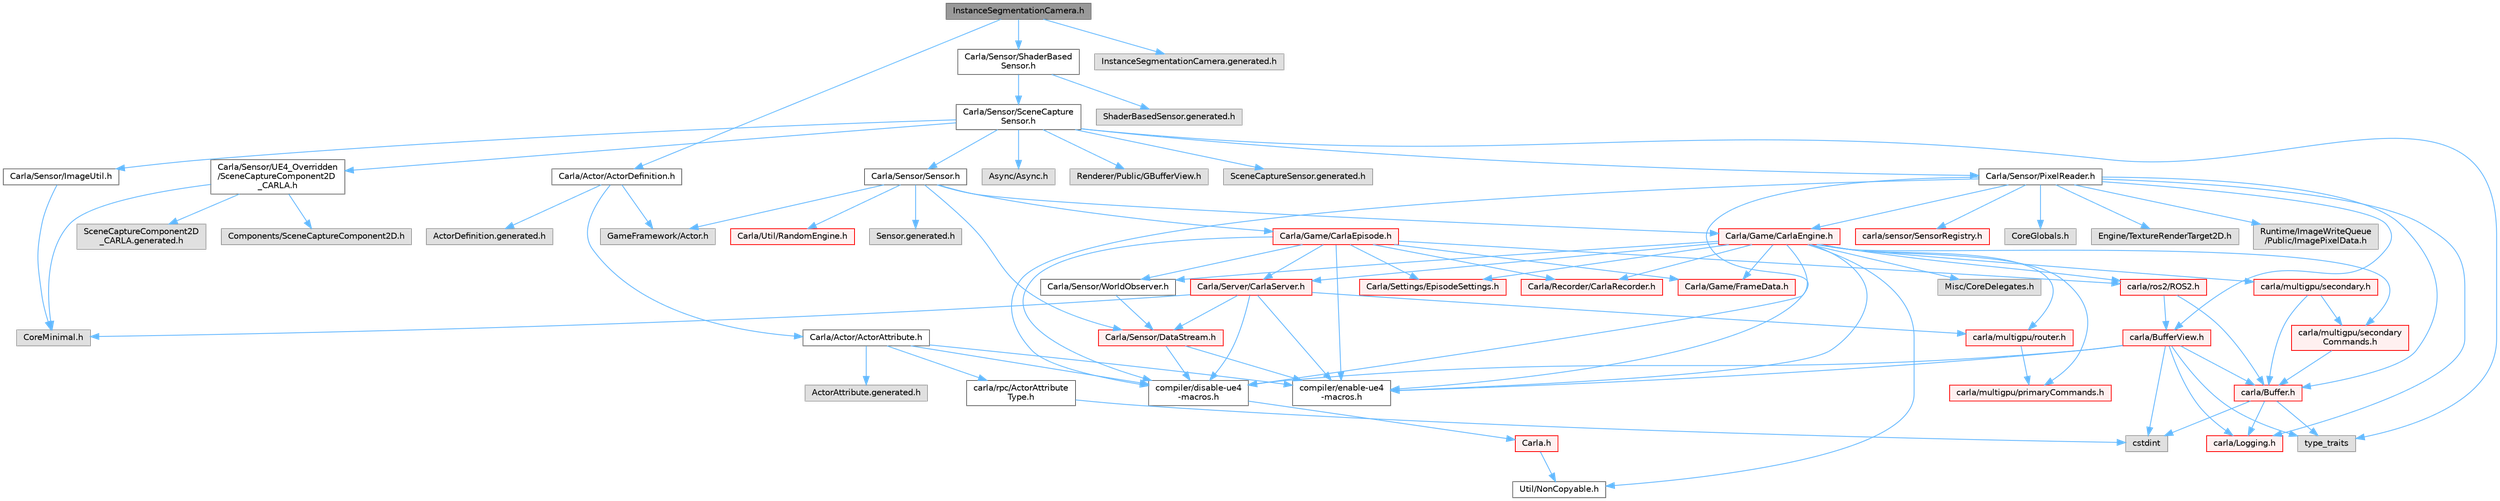 digraph "InstanceSegmentationCamera.h"
{
 // INTERACTIVE_SVG=YES
 // LATEX_PDF_SIZE
  bgcolor="transparent";
  edge [fontname=Helvetica,fontsize=10,labelfontname=Helvetica,labelfontsize=10];
  node [fontname=Helvetica,fontsize=10,shape=box,height=0.2,width=0.4];
  Node1 [id="Node000001",label="InstanceSegmentationCamera.h",height=0.2,width=0.4,color="gray40", fillcolor="grey60", style="filled", fontcolor="black",tooltip=" "];
  Node1 -> Node2 [id="edge1_Node000001_Node000002",color="steelblue1",style="solid",tooltip=" "];
  Node2 [id="Node000002",label="Carla/Sensor/ShaderBased\lSensor.h",height=0.2,width=0.4,color="grey40", fillcolor="white", style="filled",URL="$da/d69/ShaderBasedSensor_8h.html",tooltip=" "];
  Node2 -> Node3 [id="edge2_Node000002_Node000003",color="steelblue1",style="solid",tooltip=" "];
  Node3 [id="Node000003",label="Carla/Sensor/SceneCapture\lSensor.h",height=0.2,width=0.4,color="grey40", fillcolor="white", style="filled",URL="$d8/d95/SceneCaptureSensor_8h.html",tooltip=" "];
  Node3 -> Node4 [id="edge3_Node000003_Node000004",color="steelblue1",style="solid",tooltip=" "];
  Node4 [id="Node000004",label="Carla/Sensor/PixelReader.h",height=0.2,width=0.4,color="grey40", fillcolor="white", style="filled",URL="$df/d2e/PixelReader_8h.html",tooltip=" "];
  Node4 -> Node5 [id="edge4_Node000004_Node000005",color="steelblue1",style="solid",tooltip=" "];
  Node5 [id="Node000005",label="CoreGlobals.h",height=0.2,width=0.4,color="grey60", fillcolor="#E0E0E0", style="filled",tooltip=" "];
  Node4 -> Node6 [id="edge5_Node000004_Node000006",color="steelblue1",style="solid",tooltip=" "];
  Node6 [id="Node000006",label="Engine/TextureRenderTarget2D.h",height=0.2,width=0.4,color="grey60", fillcolor="#E0E0E0", style="filled",tooltip=" "];
  Node4 -> Node7 [id="edge6_Node000004_Node000007",color="steelblue1",style="solid",tooltip=" "];
  Node7 [id="Node000007",label="Runtime/ImageWriteQueue\l/Public/ImagePixelData.h",height=0.2,width=0.4,color="grey60", fillcolor="#E0E0E0", style="filled",tooltip=" "];
  Node4 -> Node8 [id="edge7_Node000004_Node000008",color="steelblue1",style="solid",tooltip=" "];
  Node8 [id="Node000008",label="Carla/Game/CarlaEngine.h",height=0.2,width=0.4,color="red", fillcolor="#FFF0F0", style="filled",URL="$d0/d11/CarlaEngine_8h.html",tooltip=" "];
  Node8 -> Node9 [id="edge8_Node000008_Node000009",color="steelblue1",style="solid",tooltip=" "];
  Node9 [id="Node000009",label="Carla/Recorder/CarlaRecorder.h",height=0.2,width=0.4,color="red", fillcolor="#FFF0F0", style="filled",URL="$d9/d6a/CarlaRecorder_8h.html",tooltip=" "];
  Node8 -> Node98 [id="edge9_Node000008_Node000098",color="steelblue1",style="solid",tooltip=" "];
  Node98 [id="Node000098",label="Carla/Sensor/WorldObserver.h",height=0.2,width=0.4,color="grey40", fillcolor="white", style="filled",URL="$d8/deb/WorldObserver_8h.html",tooltip=" "];
  Node98 -> Node99 [id="edge10_Node000098_Node000099",color="steelblue1",style="solid",tooltip=" "];
  Node99 [id="Node000099",label="Carla/Sensor/DataStream.h",height=0.2,width=0.4,color="red", fillcolor="#FFF0F0", style="filled",URL="$da/dd9/DataStream_8h.html",tooltip=" "];
  Node99 -> Node13 [id="edge11_Node000099_Node000013",color="steelblue1",style="solid",tooltip=" "];
  Node13 [id="Node000013",label="compiler/disable-ue4\l-macros.h",height=0.2,width=0.4,color="grey40", fillcolor="white", style="filled",URL="$d2/d02/disable-ue4-macros_8h.html",tooltip=" "];
  Node13 -> Node14 [id="edge12_Node000013_Node000014",color="steelblue1",style="solid",tooltip=" "];
  Node14 [id="Node000014",label="Carla.h",height=0.2,width=0.4,color="red", fillcolor="#FFF0F0", style="filled",URL="$d7/d7d/Carla_8h.html",tooltip=" "];
  Node14 -> Node15 [id="edge13_Node000014_Node000015",color="steelblue1",style="solid",tooltip=" "];
  Node15 [id="Node000015",label="Util/NonCopyable.h",height=0.2,width=0.4,color="grey40", fillcolor="white", style="filled",URL="$d4/d57/Unreal_2CarlaUE4_2Plugins_2Carla_2Source_2Carla_2Util_2NonCopyable_8h.html",tooltip=" "];
  Node99 -> Node20 [id="edge14_Node000099_Node000020",color="steelblue1",style="solid",tooltip=" "];
  Node20 [id="Node000020",label="compiler/enable-ue4\l-macros.h",height=0.2,width=0.4,color="grey40", fillcolor="white", style="filled",URL="$d9/da2/enable-ue4-macros_8h.html",tooltip=" "];
  Node8 -> Node214 [id="edge15_Node000008_Node000214",color="steelblue1",style="solid",tooltip=" "];
  Node214 [id="Node000214",label="Carla/Server/CarlaServer.h",height=0.2,width=0.4,color="red", fillcolor="#FFF0F0", style="filled",URL="$d0/d35/CarlaServer_8h.html",tooltip=" "];
  Node214 -> Node99 [id="edge16_Node000214_Node000099",color="steelblue1",style="solid",tooltip=" "];
  Node214 -> Node60 [id="edge17_Node000214_Node000060",color="steelblue1",style="solid",tooltip=" "];
  Node60 [id="Node000060",label="CoreMinimal.h",height=0.2,width=0.4,color="grey60", fillcolor="#E0E0E0", style="filled",tooltip=" "];
  Node214 -> Node13 [id="edge18_Node000214_Node000013",color="steelblue1",style="solid",tooltip=" "];
  Node214 -> Node236 [id="edge19_Node000214_Node000236",color="steelblue1",style="solid",tooltip=" "];
  Node236 [id="Node000236",label="carla/multigpu/router.h",height=0.2,width=0.4,color="red", fillcolor="#FFF0F0", style="filled",URL="$da/db7/router_8h.html",tooltip=" "];
  Node236 -> Node245 [id="edge20_Node000236_Node000245",color="steelblue1",style="solid",tooltip=" "];
  Node245 [id="Node000245",label="carla/multigpu/primaryCommands.h",height=0.2,width=0.4,color="red", fillcolor="#FFF0F0", style="filled",URL="$dd/dbf/primaryCommands_8h.html",tooltip=" "];
  Node214 -> Node20 [id="edge21_Node000214_Node000020",color="steelblue1",style="solid",tooltip=" "];
  Node8 -> Node251 [id="edge22_Node000008_Node000251",color="steelblue1",style="solid",tooltip=" "];
  Node251 [id="Node000251",label="Carla/Settings/EpisodeSettings.h",height=0.2,width=0.4,color="red", fillcolor="#FFF0F0", style="filled",URL="$d8/d64/Unreal_2CarlaUE4_2Plugins_2Carla_2Source_2Carla_2Settings_2EpisodeSettings_8h.html",tooltip=" "];
  Node8 -> Node15 [id="edge23_Node000008_Node000015",color="steelblue1",style="solid",tooltip=" "];
  Node8 -> Node253 [id="edge24_Node000008_Node000253",color="steelblue1",style="solid",tooltip=" "];
  Node253 [id="Node000253",label="Carla/Game/FrameData.h",height=0.2,width=0.4,color="red", fillcolor="#FFF0F0", style="filled",URL="$d2/df1/FrameData_8h.html",tooltip=" "];
  Node8 -> Node315 [id="edge25_Node000008_Node000315",color="steelblue1",style="solid",tooltip=" "];
  Node315 [id="Node000315",label="Misc/CoreDelegates.h",height=0.2,width=0.4,color="grey60", fillcolor="#E0E0E0", style="filled",tooltip=" "];
  Node8 -> Node13 [id="edge26_Node000008_Node000013",color="steelblue1",style="solid",tooltip=" "];
  Node8 -> Node236 [id="edge27_Node000008_Node000236",color="steelblue1",style="solid",tooltip=" "];
  Node8 -> Node245 [id="edge28_Node000008_Node000245",color="steelblue1",style="solid",tooltip=" "];
  Node8 -> Node316 [id="edge29_Node000008_Node000316",color="steelblue1",style="solid",tooltip=" "];
  Node316 [id="Node000316",label="carla/multigpu/secondary.h",height=0.2,width=0.4,color="red", fillcolor="#FFF0F0", style="filled",URL="$de/df9/secondary_8h.html",tooltip=" "];
  Node316 -> Node101 [id="edge30_Node000316_Node000101",color="steelblue1",style="solid",tooltip=" "];
  Node101 [id="Node000101",label="carla/Buffer.h",height=0.2,width=0.4,color="red", fillcolor="#FFF0F0", style="filled",URL="$d2/dda/carla_2Buffer_8h.html",tooltip=" "];
  Node101 -> Node106 [id="edge31_Node000101_Node000106",color="steelblue1",style="solid",tooltip=" "];
  Node106 [id="Node000106",label="carla/Logging.h",height=0.2,width=0.4,color="red", fillcolor="#FFF0F0", style="filled",URL="$de/d87/Logging_8h.html",tooltip=" "];
  Node101 -> Node19 [id="edge32_Node000101_Node000019",color="steelblue1",style="solid",tooltip=" "];
  Node19 [id="Node000019",label="cstdint",height=0.2,width=0.4,color="grey60", fillcolor="#E0E0E0", style="filled",tooltip=" "];
  Node101 -> Node36 [id="edge33_Node000101_Node000036",color="steelblue1",style="solid",tooltip=" "];
  Node36 [id="Node000036",label="type_traits",height=0.2,width=0.4,color="grey60", fillcolor="#E0E0E0", style="filled",tooltip=" "];
  Node316 -> Node317 [id="edge34_Node000316_Node000317",color="steelblue1",style="solid",tooltip=" "];
  Node317 [id="Node000317",label="carla/multigpu/secondary\lCommands.h",height=0.2,width=0.4,color="red", fillcolor="#FFF0F0", style="filled",URL="$d6/d9a/secondaryCommands_8h.html",tooltip=" "];
  Node317 -> Node101 [id="edge35_Node000317_Node000101",color="steelblue1",style="solid",tooltip=" "];
  Node8 -> Node317 [id="edge36_Node000008_Node000317",color="steelblue1",style="solid",tooltip=" "];
  Node8 -> Node135 [id="edge37_Node000008_Node000135",color="steelblue1",style="solid",tooltip=" "];
  Node135 [id="Node000135",label="carla/ros2/ROS2.h",height=0.2,width=0.4,color="red", fillcolor="#FFF0F0", style="filled",URL="$da/db8/ROS2_8h.html",tooltip=" "];
  Node135 -> Node101 [id="edge38_Node000135_Node000101",color="steelblue1",style="solid",tooltip=" "];
  Node135 -> Node136 [id="edge39_Node000135_Node000136",color="steelblue1",style="solid",tooltip=" "];
  Node136 [id="Node000136",label="carla/BufferView.h",height=0.2,width=0.4,color="red", fillcolor="#FFF0F0", style="filled",URL="$d8/dee/BufferView_8h.html",tooltip=" "];
  Node136 -> Node101 [id="edge40_Node000136_Node000101",color="steelblue1",style="solid",tooltip=" "];
  Node136 -> Node106 [id="edge41_Node000136_Node000106",color="steelblue1",style="solid",tooltip=" "];
  Node136 -> Node19 [id="edge42_Node000136_Node000019",color="steelblue1",style="solid",tooltip=" "];
  Node136 -> Node36 [id="edge43_Node000136_Node000036",color="steelblue1",style="solid",tooltip=" "];
  Node136 -> Node20 [id="edge44_Node000136_Node000020",color="steelblue1",style="solid",tooltip=" "];
  Node136 -> Node13 [id="edge45_Node000136_Node000013",color="steelblue1",style="solid",tooltip=" "];
  Node8 -> Node20 [id="edge46_Node000008_Node000020",color="steelblue1",style="solid",tooltip=" "];
  Node4 -> Node13 [id="edge47_Node000004_Node000013",color="steelblue1",style="solid",tooltip=" "];
  Node4 -> Node106 [id="edge48_Node000004_Node000106",color="steelblue1",style="solid",tooltip=" "];
  Node4 -> Node101 [id="edge49_Node000004_Node000101",color="steelblue1",style="solid",tooltip=" "];
  Node4 -> Node136 [id="edge50_Node000004_Node000136",color="steelblue1",style="solid",tooltip=" "];
  Node4 -> Node112 [id="edge51_Node000004_Node000112",color="steelblue1",style="solid",tooltip=" "];
  Node112 [id="Node000112",label="carla/sensor/SensorRegistry.h",height=0.2,width=0.4,color="red", fillcolor="#FFF0F0", style="filled",URL="$d4/d03/SensorRegistry_8h.html",tooltip=" "];
  Node4 -> Node20 [id="edge52_Node000004_Node000020",color="steelblue1",style="solid",tooltip=" "];
  Node3 -> Node319 [id="edge53_Node000003_Node000319",color="steelblue1",style="solid",tooltip=" "];
  Node319 [id="Node000319",label="Carla/Sensor/Sensor.h",height=0.2,width=0.4,color="grey40", fillcolor="white", style="filled",URL="$d7/d7d/Unreal_2CarlaUE4_2Plugins_2Carla_2Source_2Carla_2Sensor_2Sensor_8h.html",tooltip=" "];
  Node319 -> Node320 [id="edge54_Node000319_Node000320",color="steelblue1",style="solid",tooltip=" "];
  Node320 [id="Node000320",label="Carla/Game/CarlaEpisode.h",height=0.2,width=0.4,color="red", fillcolor="#FFF0F0", style="filled",URL="$de/db8/CarlaEpisode_8h.html",tooltip=" "];
  Node320 -> Node9 [id="edge55_Node000320_Node000009",color="steelblue1",style="solid",tooltip=" "];
  Node320 -> Node98 [id="edge56_Node000320_Node000098",color="steelblue1",style="solid",tooltip=" "];
  Node320 -> Node214 [id="edge57_Node000320_Node000214",color="steelblue1",style="solid",tooltip=" "];
  Node320 -> Node251 [id="edge58_Node000320_Node000251",color="steelblue1",style="solid",tooltip=" "];
  Node320 -> Node253 [id="edge59_Node000320_Node000253",color="steelblue1",style="solid",tooltip=" "];
  Node320 -> Node13 [id="edge60_Node000320_Node000013",color="steelblue1",style="solid",tooltip=" "];
  Node320 -> Node135 [id="edge61_Node000320_Node000135",color="steelblue1",style="solid",tooltip=" "];
  Node320 -> Node20 [id="edge62_Node000320_Node000020",color="steelblue1",style="solid",tooltip=" "];
  Node319 -> Node99 [id="edge63_Node000319_Node000099",color="steelblue1",style="solid",tooltip=" "];
  Node319 -> Node340 [id="edge64_Node000319_Node000340",color="steelblue1",style="solid",tooltip=" "];
  Node340 [id="Node000340",label="Carla/Util/RandomEngine.h",height=0.2,width=0.4,color="red", fillcolor="#FFF0F0", style="filled",URL="$d6/daa/RandomEngine_8h.html",tooltip=" "];
  Node319 -> Node8 [id="edge65_Node000319_Node000008",color="steelblue1",style="solid",tooltip=" "];
  Node319 -> Node218 [id="edge66_Node000319_Node000218",color="steelblue1",style="solid",tooltip=" "];
  Node218 [id="Node000218",label="GameFramework/Actor.h",height=0.2,width=0.4,color="grey60", fillcolor="#E0E0E0", style="filled",tooltip=" "];
  Node319 -> Node343 [id="edge67_Node000319_Node000343",color="steelblue1",style="solid",tooltip=" "];
  Node343 [id="Node000343",label="Sensor.generated.h",height=0.2,width=0.4,color="grey60", fillcolor="#E0E0E0", style="filled",tooltip=" "];
  Node3 -> Node344 [id="edge68_Node000003_Node000344",color="steelblue1",style="solid",tooltip=" "];
  Node344 [id="Node000344",label="Carla/Sensor/UE4_Overridden\l/SceneCaptureComponent2D\l_CARLA.h",height=0.2,width=0.4,color="grey40", fillcolor="white", style="filled",URL="$df/d46/SceneCaptureComponent2D__CARLA_8h.html",tooltip=" "];
  Node344 -> Node60 [id="edge69_Node000344_Node000060",color="steelblue1",style="solid",tooltip=" "];
  Node344 -> Node345 [id="edge70_Node000344_Node000345",color="steelblue1",style="solid",tooltip=" "];
  Node345 [id="Node000345",label="Components/SceneCaptureComponent2D.h",height=0.2,width=0.4,color="grey60", fillcolor="#E0E0E0", style="filled",tooltip=" "];
  Node344 -> Node346 [id="edge71_Node000344_Node000346",color="steelblue1",style="solid",tooltip=" "];
  Node346 [id="Node000346",label="SceneCaptureComponent2D\l_CARLA.generated.h",height=0.2,width=0.4,color="grey60", fillcolor="#E0E0E0", style="filled",tooltip=" "];
  Node3 -> Node347 [id="edge72_Node000003_Node000347",color="steelblue1",style="solid",tooltip=" "];
  Node347 [id="Node000347",label="Carla/Sensor/ImageUtil.h",height=0.2,width=0.4,color="grey40", fillcolor="white", style="filled",URL="$df/daa/ImageUtil_8h.html",tooltip=" "];
  Node347 -> Node60 [id="edge73_Node000347_Node000060",color="steelblue1",style="solid",tooltip=" "];
  Node3 -> Node348 [id="edge74_Node000003_Node000348",color="steelblue1",style="solid",tooltip=" "];
  Node348 [id="Node000348",label="Async/Async.h",height=0.2,width=0.4,color="grey60", fillcolor="#E0E0E0", style="filled",tooltip=" "];
  Node3 -> Node349 [id="edge75_Node000003_Node000349",color="steelblue1",style="solid",tooltip=" "];
  Node349 [id="Node000349",label="Renderer/Public/GBufferView.h",height=0.2,width=0.4,color="grey60", fillcolor="#E0E0E0", style="filled",tooltip=" "];
  Node3 -> Node36 [id="edge76_Node000003_Node000036",color="steelblue1",style="solid",tooltip=" "];
  Node3 -> Node350 [id="edge77_Node000003_Node000350",color="steelblue1",style="solid",tooltip=" "];
  Node350 [id="Node000350",label="SceneCaptureSensor.generated.h",height=0.2,width=0.4,color="grey60", fillcolor="#E0E0E0", style="filled",tooltip=" "];
  Node2 -> Node351 [id="edge78_Node000002_Node000351",color="steelblue1",style="solid",tooltip=" "];
  Node351 [id="Node000351",label="ShaderBasedSensor.generated.h",height=0.2,width=0.4,color="grey60", fillcolor="#E0E0E0", style="filled",tooltip=" "];
  Node1 -> Node322 [id="edge79_Node000001_Node000322",color="steelblue1",style="solid",tooltip=" "];
  Node322 [id="Node000322",label="Carla/Actor/ActorDefinition.h",height=0.2,width=0.4,color="grey40", fillcolor="white", style="filled",URL="$d0/d65/Unreal_2CarlaUE4_2Plugins_2Carla_2Source_2Carla_2Actor_2ActorDefinition_8h.html",tooltip=" "];
  Node322 -> Node12 [id="edge80_Node000322_Node000012",color="steelblue1",style="solid",tooltip=" "];
  Node12 [id="Node000012",label="Carla/Actor/ActorAttribute.h",height=0.2,width=0.4,color="grey40", fillcolor="white", style="filled",URL="$d6/d1a/Unreal_2CarlaUE4_2Plugins_2Carla_2Source_2Carla_2Actor_2ActorAttribute_8h.html",tooltip=" "];
  Node12 -> Node13 [id="edge81_Node000012_Node000013",color="steelblue1",style="solid",tooltip=" "];
  Node12 -> Node18 [id="edge82_Node000012_Node000018",color="steelblue1",style="solid",tooltip=" "];
  Node18 [id="Node000018",label="carla/rpc/ActorAttribute\lType.h",height=0.2,width=0.4,color="grey40", fillcolor="white", style="filled",URL="$d8/d81/ActorAttributeType_8h.html",tooltip=" "];
  Node18 -> Node19 [id="edge83_Node000018_Node000019",color="steelblue1",style="solid",tooltip=" "];
  Node12 -> Node20 [id="edge84_Node000012_Node000020",color="steelblue1",style="solid",tooltip=" "];
  Node12 -> Node21 [id="edge85_Node000012_Node000021",color="steelblue1",style="solid",tooltip=" "];
  Node21 [id="Node000021",label="ActorAttribute.generated.h",height=0.2,width=0.4,color="grey60", fillcolor="#E0E0E0", style="filled",tooltip=" "];
  Node322 -> Node218 [id="edge86_Node000322_Node000218",color="steelblue1",style="solid",tooltip=" "];
  Node322 -> Node323 [id="edge87_Node000322_Node000323",color="steelblue1",style="solid",tooltip=" "];
  Node323 [id="Node000323",label="ActorDefinition.generated.h",height=0.2,width=0.4,color="grey60", fillcolor="#E0E0E0", style="filled",tooltip=" "];
  Node1 -> Node352 [id="edge88_Node000001_Node000352",color="steelblue1",style="solid",tooltip=" "];
  Node352 [id="Node000352",label="InstanceSegmentationCamera.generated.h",height=0.2,width=0.4,color="grey60", fillcolor="#E0E0E0", style="filled",tooltip=" "];
}
